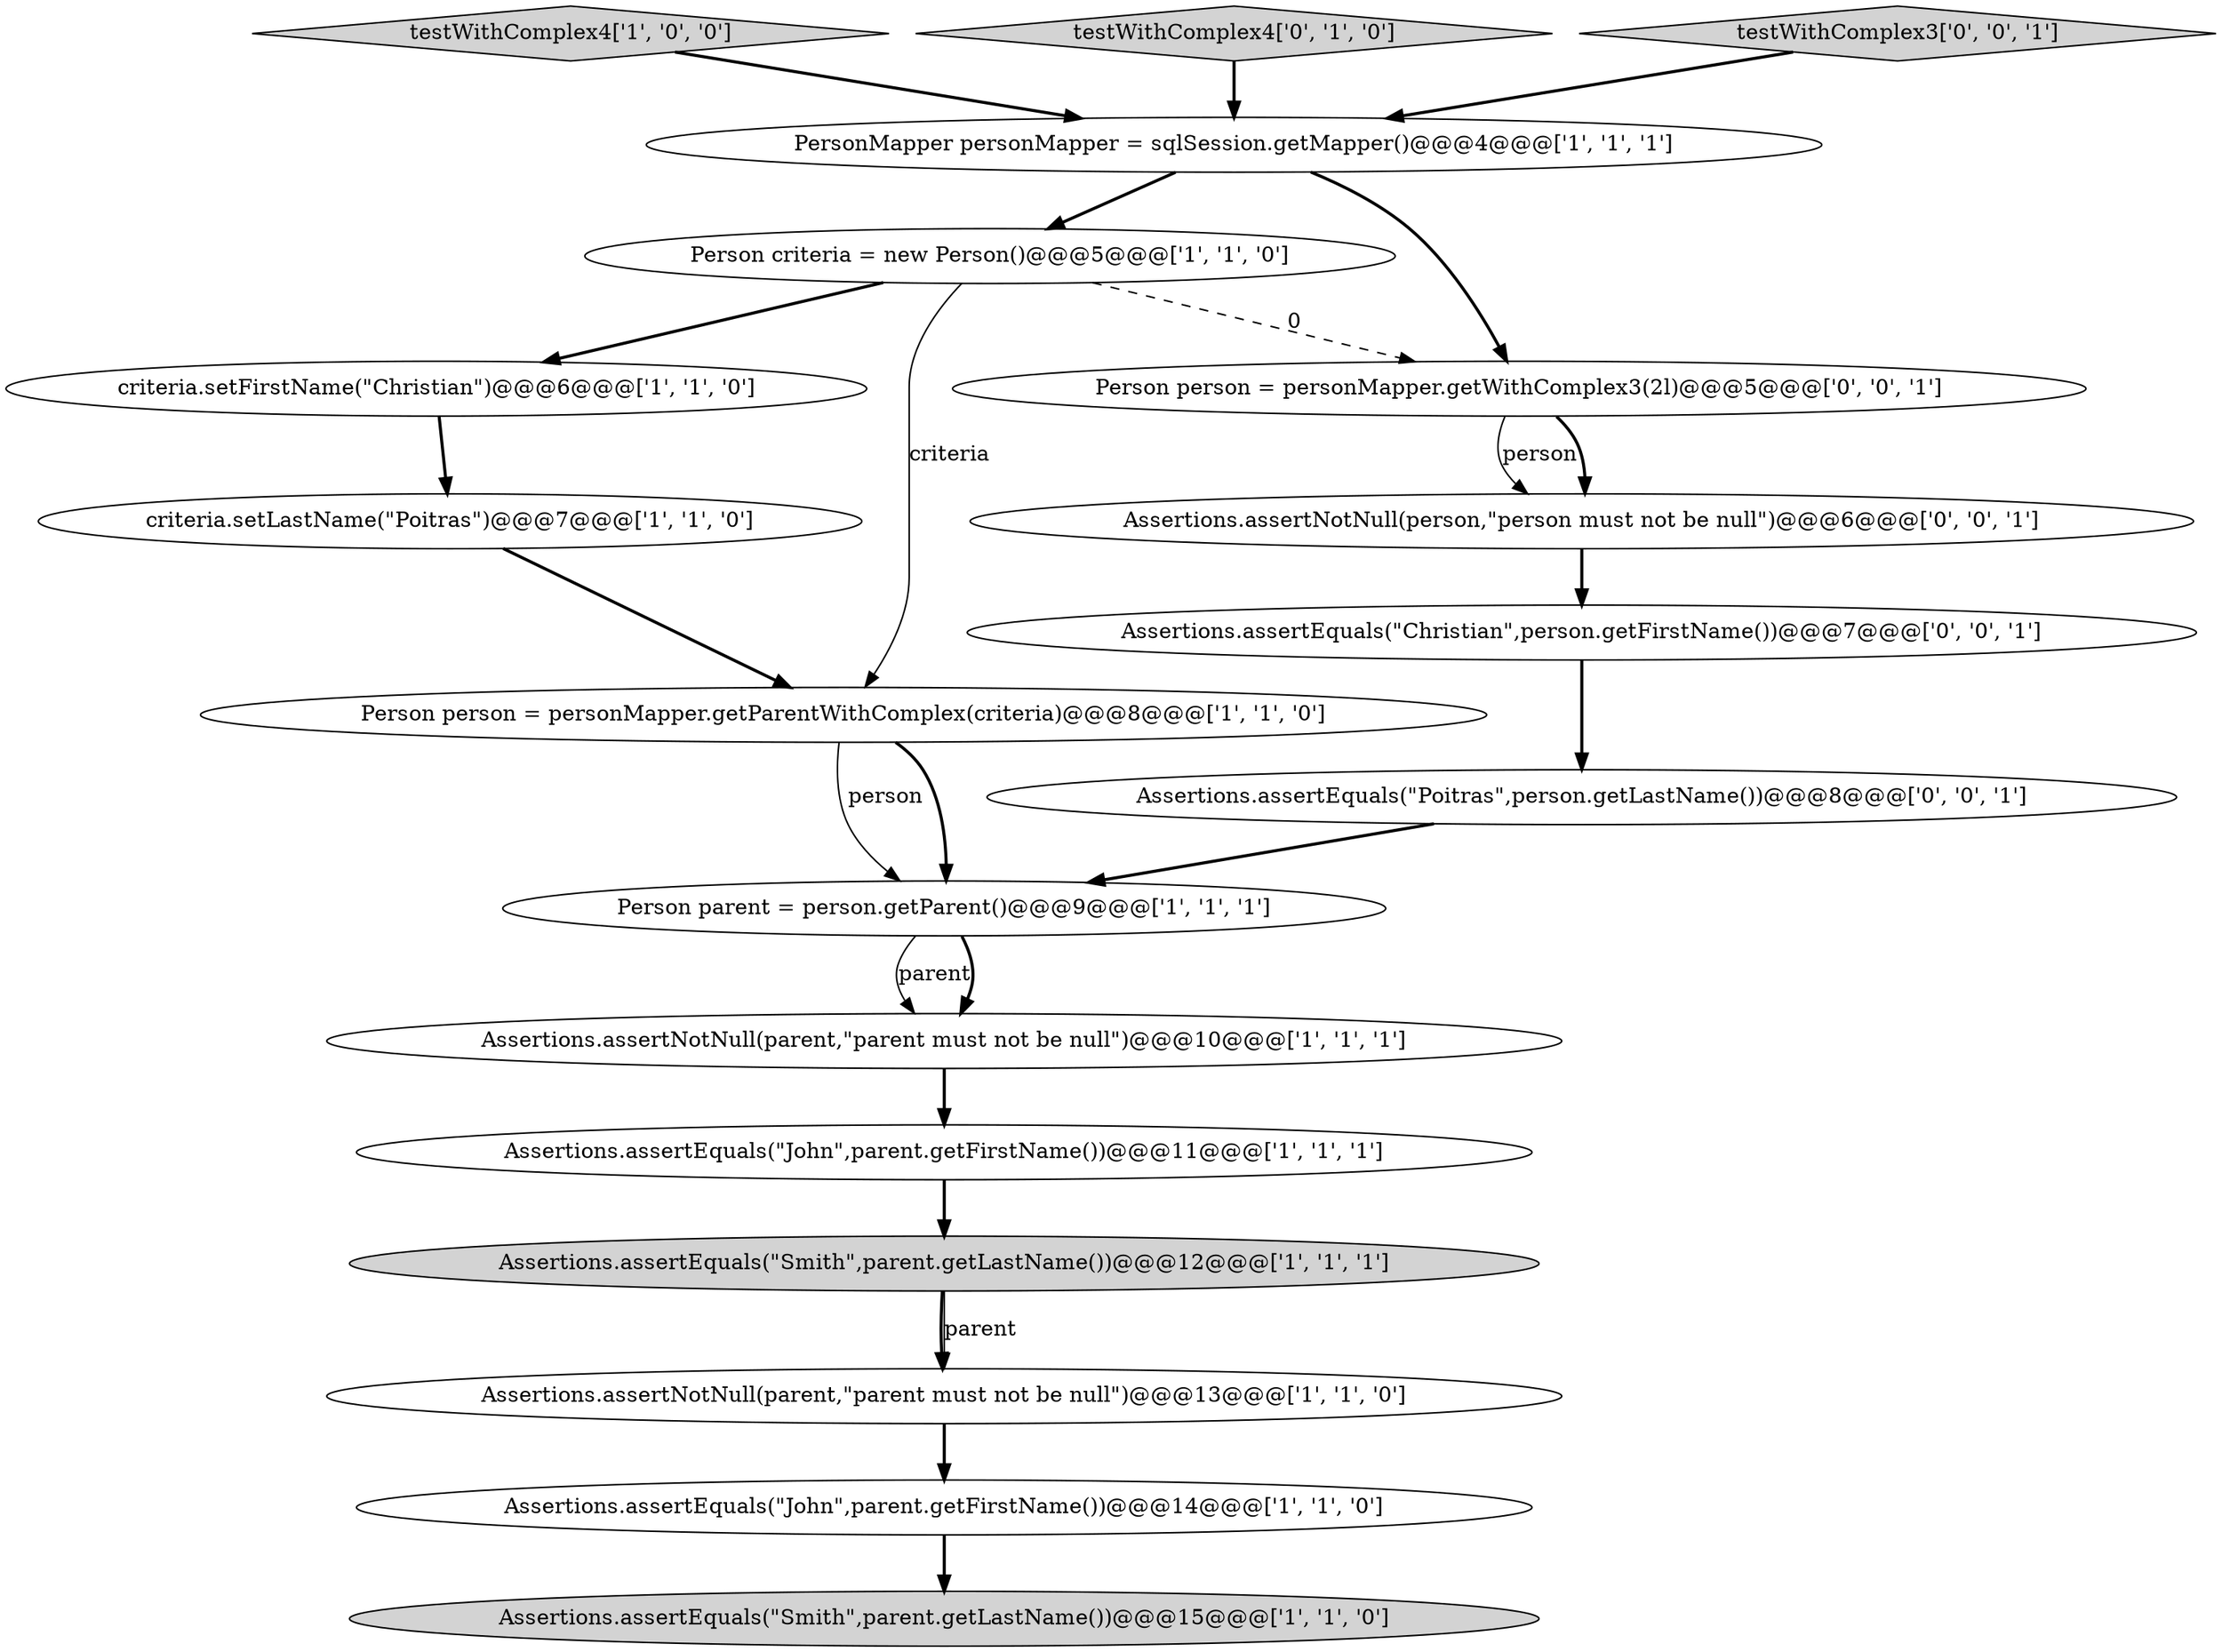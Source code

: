 digraph {
17 [style = filled, label = "Assertions.assertEquals(\"Christian\",person.getFirstName())@@@7@@@['0', '0', '1']", fillcolor = white, shape = ellipse image = "AAA0AAABBB3BBB"];
1 [style = filled, label = "Assertions.assertNotNull(parent,\"parent must not be null\")@@@13@@@['1', '1', '0']", fillcolor = white, shape = ellipse image = "AAA0AAABBB1BBB"];
10 [style = filled, label = "Assertions.assertEquals(\"John\",parent.getFirstName())@@@14@@@['1', '1', '0']", fillcolor = white, shape = ellipse image = "AAA0AAABBB1BBB"];
15 [style = filled, label = "Assertions.assertNotNull(person,\"person must not be null\")@@@6@@@['0', '0', '1']", fillcolor = white, shape = ellipse image = "AAA0AAABBB3BBB"];
6 [style = filled, label = "criteria.setFirstName(\"Christian\")@@@6@@@['1', '1', '0']", fillcolor = white, shape = ellipse image = "AAA0AAABBB1BBB"];
8 [style = filled, label = "testWithComplex4['1', '0', '0']", fillcolor = lightgray, shape = diamond image = "AAA0AAABBB1BBB"];
3 [style = filled, label = "Person parent = person.getParent()@@@9@@@['1', '1', '1']", fillcolor = white, shape = ellipse image = "AAA0AAABBB1BBB"];
4 [style = filled, label = "Assertions.assertNotNull(parent,\"parent must not be null\")@@@10@@@['1', '1', '1']", fillcolor = white, shape = ellipse image = "AAA0AAABBB1BBB"];
5 [style = filled, label = "Assertions.assertEquals(\"Smith\",parent.getLastName())@@@12@@@['1', '1', '1']", fillcolor = lightgray, shape = ellipse image = "AAA0AAABBB1BBB"];
2 [style = filled, label = "Person person = personMapper.getParentWithComplex(criteria)@@@8@@@['1', '1', '0']", fillcolor = white, shape = ellipse image = "AAA0AAABBB1BBB"];
7 [style = filled, label = "PersonMapper personMapper = sqlSession.getMapper()@@@4@@@['1', '1', '1']", fillcolor = white, shape = ellipse image = "AAA0AAABBB1BBB"];
9 [style = filled, label = "Assertions.assertEquals(\"Smith\",parent.getLastName())@@@15@@@['1', '1', '0']", fillcolor = lightgray, shape = ellipse image = "AAA0AAABBB1BBB"];
11 [style = filled, label = "Person criteria = new Person()@@@5@@@['1', '1', '0']", fillcolor = white, shape = ellipse image = "AAA0AAABBB1BBB"];
13 [style = filled, label = "testWithComplex4['0', '1', '0']", fillcolor = lightgray, shape = diamond image = "AAA0AAABBB2BBB"];
12 [style = filled, label = "Assertions.assertEquals(\"John\",parent.getFirstName())@@@11@@@['1', '1', '1']", fillcolor = white, shape = ellipse image = "AAA0AAABBB1BBB"];
14 [style = filled, label = "Person person = personMapper.getWithComplex3(2l)@@@5@@@['0', '0', '1']", fillcolor = white, shape = ellipse image = "AAA0AAABBB3BBB"];
18 [style = filled, label = "testWithComplex3['0', '0', '1']", fillcolor = lightgray, shape = diamond image = "AAA0AAABBB3BBB"];
16 [style = filled, label = "Assertions.assertEquals(\"Poitras\",person.getLastName())@@@8@@@['0', '0', '1']", fillcolor = white, shape = ellipse image = "AAA0AAABBB3BBB"];
0 [style = filled, label = "criteria.setLastName(\"Poitras\")@@@7@@@['1', '1', '0']", fillcolor = white, shape = ellipse image = "AAA0AAABBB1BBB"];
2->3 [style = solid, label="person"];
13->7 [style = bold, label=""];
1->10 [style = bold, label=""];
10->9 [style = bold, label=""];
5->1 [style = bold, label=""];
5->1 [style = solid, label="parent"];
6->0 [style = bold, label=""];
11->6 [style = bold, label=""];
7->11 [style = bold, label=""];
11->2 [style = solid, label="criteria"];
3->4 [style = solid, label="parent"];
14->15 [style = solid, label="person"];
7->14 [style = bold, label=""];
2->3 [style = bold, label=""];
12->5 [style = bold, label=""];
16->3 [style = bold, label=""];
4->12 [style = bold, label=""];
8->7 [style = bold, label=""];
0->2 [style = bold, label=""];
14->15 [style = bold, label=""];
17->16 [style = bold, label=""];
3->4 [style = bold, label=""];
18->7 [style = bold, label=""];
11->14 [style = dashed, label="0"];
15->17 [style = bold, label=""];
}
